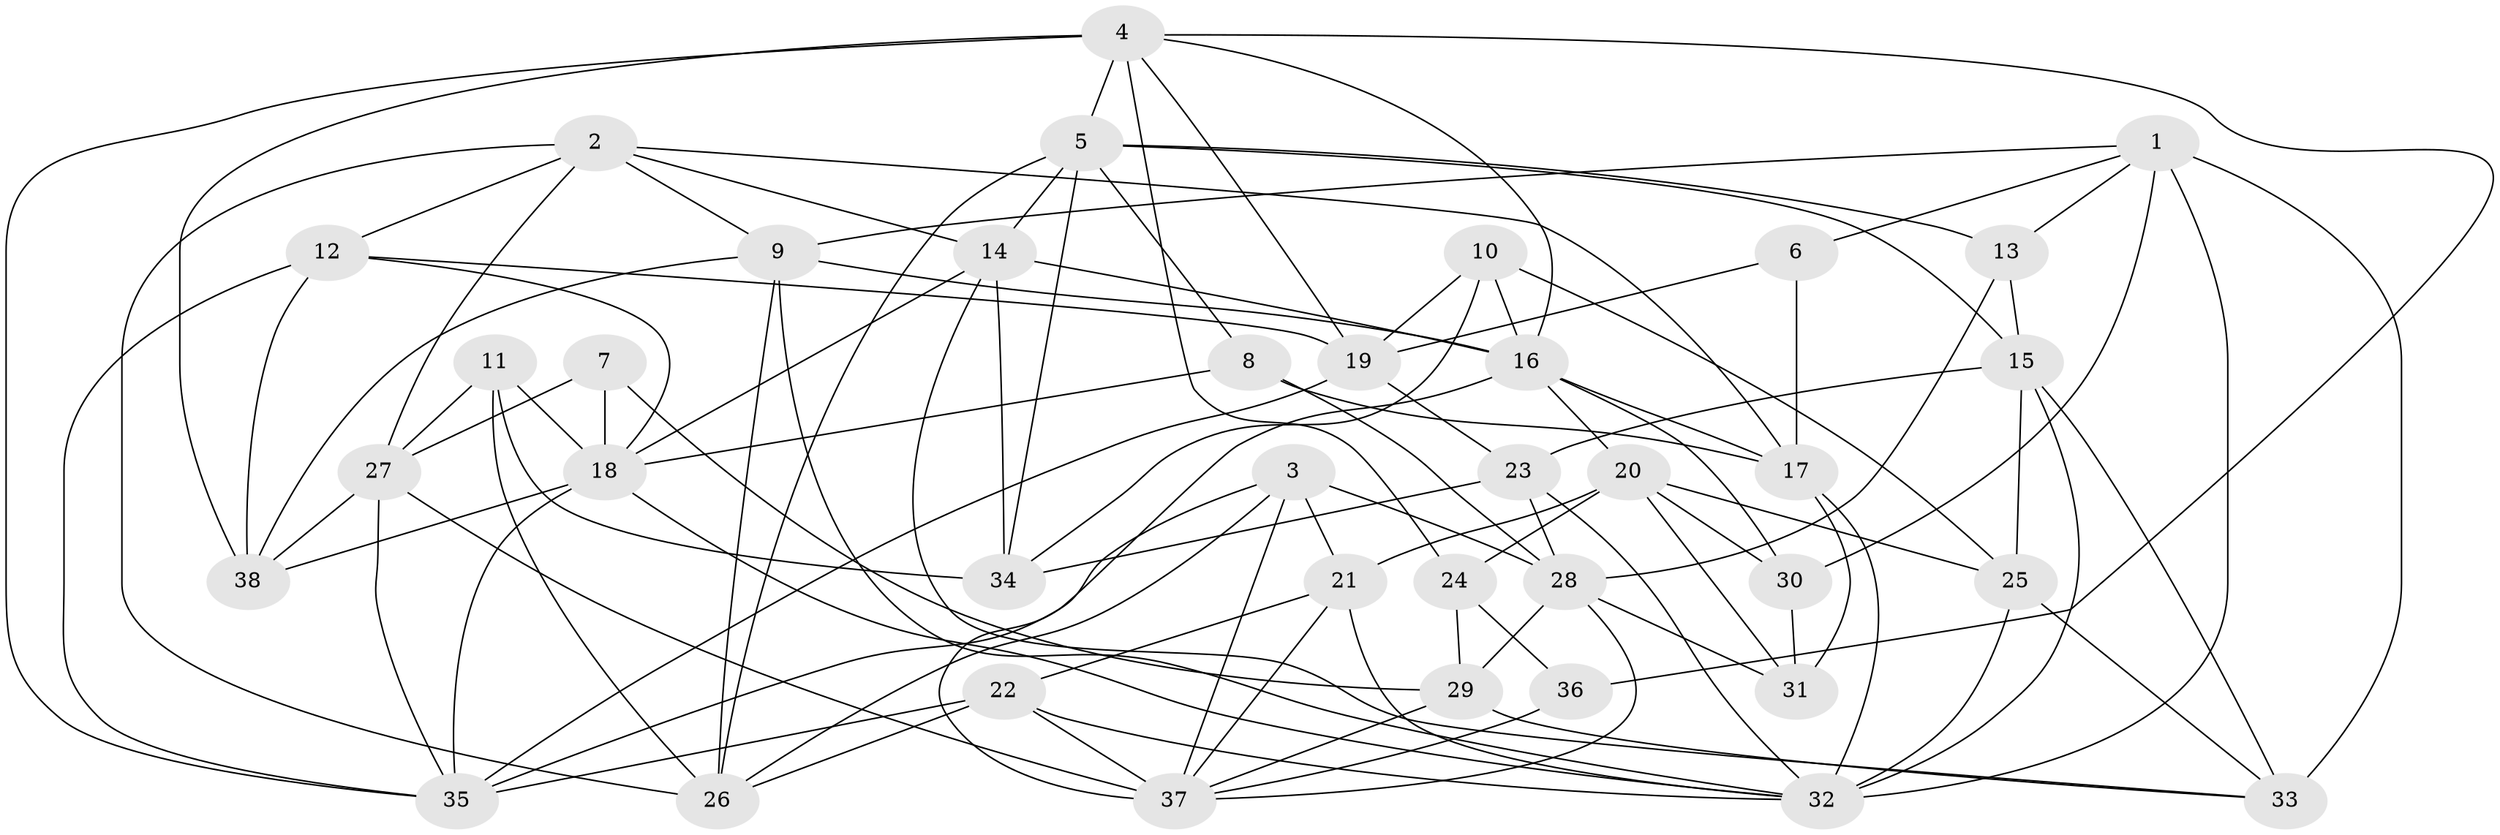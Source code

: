 // original degree distribution, {7: 0.013157894736842105, 5: 0.2631578947368421, 4: 0.2894736842105263, 3: 0.3026315789473684, 6: 0.06578947368421052, 2: 0.06578947368421052}
// Generated by graph-tools (version 1.1) at 2025/26/03/09/25 03:26:09]
// undirected, 38 vertices, 104 edges
graph export_dot {
graph [start="1"]
  node [color=gray90,style=filled];
  1;
  2;
  3;
  4;
  5;
  6;
  7;
  8;
  9;
  10;
  11;
  12;
  13;
  14;
  15;
  16;
  17;
  18;
  19;
  20;
  21;
  22;
  23;
  24;
  25;
  26;
  27;
  28;
  29;
  30;
  31;
  32;
  33;
  34;
  35;
  36;
  37;
  38;
  1 -- 6 [weight=1.0];
  1 -- 9 [weight=1.0];
  1 -- 13 [weight=1.0];
  1 -- 30 [weight=1.0];
  1 -- 32 [weight=3.0];
  1 -- 33 [weight=1.0];
  2 -- 9 [weight=1.0];
  2 -- 12 [weight=1.0];
  2 -- 14 [weight=1.0];
  2 -- 17 [weight=1.0];
  2 -- 26 [weight=1.0];
  2 -- 27 [weight=1.0];
  3 -- 21 [weight=1.0];
  3 -- 26 [weight=1.0];
  3 -- 28 [weight=1.0];
  3 -- 35 [weight=1.0];
  3 -- 37 [weight=1.0];
  4 -- 5 [weight=1.0];
  4 -- 16 [weight=1.0];
  4 -- 19 [weight=1.0];
  4 -- 24 [weight=1.0];
  4 -- 35 [weight=1.0];
  4 -- 36 [weight=1.0];
  4 -- 38 [weight=2.0];
  5 -- 8 [weight=1.0];
  5 -- 13 [weight=1.0];
  5 -- 14 [weight=1.0];
  5 -- 15 [weight=1.0];
  5 -- 26 [weight=1.0];
  5 -- 34 [weight=1.0];
  6 -- 17 [weight=1.0];
  6 -- 19 [weight=1.0];
  7 -- 18 [weight=2.0];
  7 -- 27 [weight=1.0];
  7 -- 29 [weight=1.0];
  8 -- 17 [weight=1.0];
  8 -- 18 [weight=1.0];
  8 -- 28 [weight=1.0];
  9 -- 16 [weight=2.0];
  9 -- 26 [weight=1.0];
  9 -- 32 [weight=1.0];
  9 -- 38 [weight=1.0];
  10 -- 16 [weight=1.0];
  10 -- 19 [weight=1.0];
  10 -- 25 [weight=1.0];
  10 -- 34 [weight=1.0];
  11 -- 18 [weight=1.0];
  11 -- 26 [weight=1.0];
  11 -- 27 [weight=1.0];
  11 -- 34 [weight=1.0];
  12 -- 18 [weight=1.0];
  12 -- 19 [weight=1.0];
  12 -- 35 [weight=1.0];
  12 -- 38 [weight=1.0];
  13 -- 15 [weight=1.0];
  13 -- 28 [weight=1.0];
  14 -- 16 [weight=1.0];
  14 -- 18 [weight=1.0];
  14 -- 33 [weight=1.0];
  14 -- 34 [weight=1.0];
  15 -- 23 [weight=1.0];
  15 -- 25 [weight=1.0];
  15 -- 32 [weight=1.0];
  15 -- 33 [weight=1.0];
  16 -- 17 [weight=1.0];
  16 -- 20 [weight=1.0];
  16 -- 30 [weight=1.0];
  16 -- 37 [weight=1.0];
  17 -- 31 [weight=1.0];
  17 -- 32 [weight=1.0];
  18 -- 32 [weight=1.0];
  18 -- 35 [weight=1.0];
  18 -- 38 [weight=1.0];
  19 -- 23 [weight=1.0];
  19 -- 35 [weight=1.0];
  20 -- 21 [weight=1.0];
  20 -- 24 [weight=1.0];
  20 -- 25 [weight=1.0];
  20 -- 30 [weight=1.0];
  20 -- 31 [weight=1.0];
  21 -- 22 [weight=1.0];
  21 -- 32 [weight=2.0];
  21 -- 37 [weight=1.0];
  22 -- 26 [weight=1.0];
  22 -- 32 [weight=1.0];
  22 -- 35 [weight=1.0];
  22 -- 37 [weight=1.0];
  23 -- 28 [weight=1.0];
  23 -- 32 [weight=1.0];
  23 -- 34 [weight=1.0];
  24 -- 29 [weight=2.0];
  24 -- 36 [weight=1.0];
  25 -- 32 [weight=1.0];
  25 -- 33 [weight=1.0];
  27 -- 35 [weight=1.0];
  27 -- 37 [weight=1.0];
  27 -- 38 [weight=1.0];
  28 -- 29 [weight=1.0];
  28 -- 31 [weight=1.0];
  28 -- 37 [weight=1.0];
  29 -- 33 [weight=1.0];
  29 -- 37 [weight=1.0];
  30 -- 31 [weight=2.0];
  36 -- 37 [weight=1.0];
}
